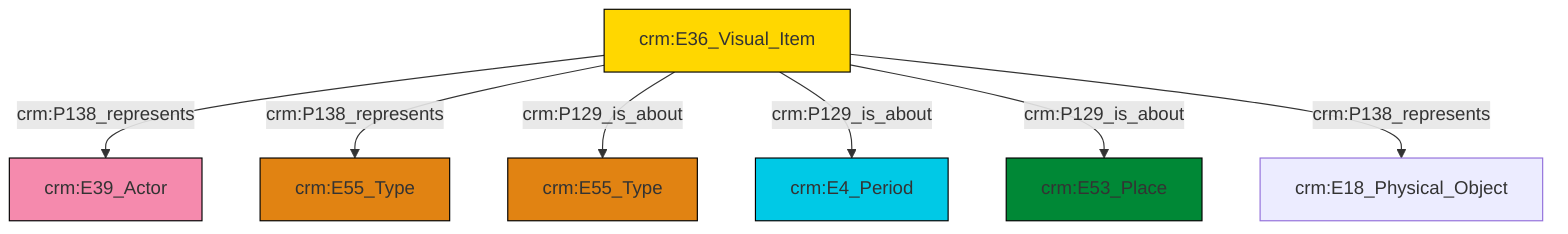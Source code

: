 graph TD
classDef Literal fill:#f2f2f2,stroke:#000000;
classDef CRM_Entity fill:#FFFFFF,stroke:#000000;
classDef Temporal_Entity fill:#00C9E6, stroke:#000000;
classDef Type fill:#E18312, stroke:#000000;
classDef Time-Span fill:#2C9C91, stroke:#000000;
classDef Appellation fill:#FFEB7F, stroke:#000000;
classDef Place fill:#008836, stroke:#000000;
classDef Persistent_Item fill:#B266B2, stroke:#000000;
classDef Conceptual_Object fill:#FFD700, stroke:#000000;
classDef Physical_Thing fill:#D2B48C, stroke:#000000;
classDef Actor fill:#f58aad, stroke:#000000;
classDef PC_Classes fill:#4ce600, stroke:#000000;
classDef Multi fill:#cccccc,stroke:#000000;

6["crm:E36_Visual_Item"]:::Conceptual_Object -->|crm:P138_represents| 0["crm:E39_Actor"]:::Actor
6["crm:E36_Visual_Item"]:::Conceptual_Object -->|crm:P138_represents| 8["crm:E55_Type"]:::Type
6["crm:E36_Visual_Item"]:::Conceptual_Object -->|crm:P129_is_about| 4["crm:E55_Type"]:::Type
6["crm:E36_Visual_Item"]:::Conceptual_Object -->|crm:P129_is_about| 11["crm:E4_Period"]:::Temporal_Entity
6["crm:E36_Visual_Item"]:::Conceptual_Object -->|crm:P129_is_about| 2["crm:E53_Place"]:::Place
6["crm:E36_Visual_Item"]:::Conceptual_Object -->|crm:P138_represents| 9["crm:E18_Physical_Object"]:::Default